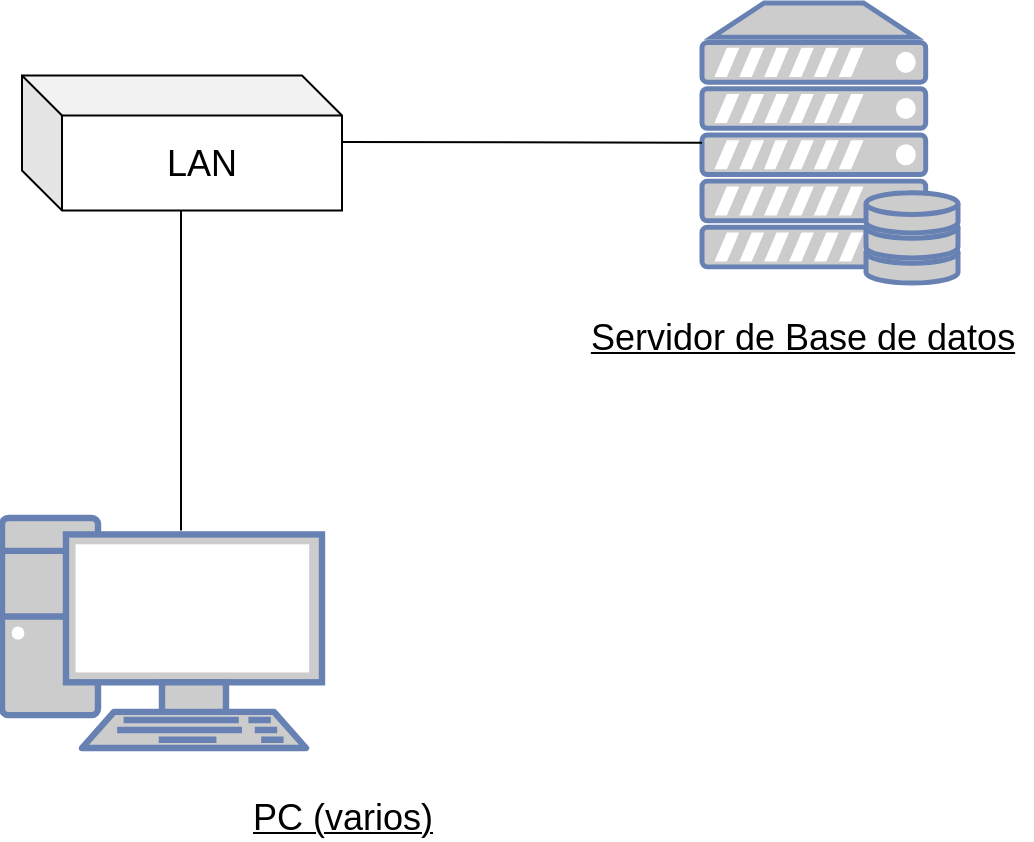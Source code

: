 <mxfile version="16.6.3" type="github" pages="2"><diagram name="vista fisica" id="9-NFuOozNtdUYP1K5yei"><mxGraphModel dx="1504" dy="676" grid="0" gridSize="10" guides="1" tooltips="1" connect="1" arrows="1" fold="1" page="0" pageScale="1" pageWidth="827" pageHeight="1169" math="0" shadow="0"><root><mxCell id="fa3wSkPfORDe9m8wTdZT-0"/><mxCell id="fa3wSkPfORDe9m8wTdZT-1" parent="fa3wSkPfORDe9m8wTdZT-0"/><mxCell id="fa3wSkPfORDe9m8wTdZT-2" value="" style="fontColor=#0066CC;verticalAlign=top;verticalLabelPosition=bottom;labelPosition=center;align=center;html=1;outlineConnect=0;fillColor=#CCCCCC;strokeColor=#6881B3;gradientColor=none;gradientDirection=north;strokeWidth=2;shape=mxgraph.networks.server_storage;" parent="fa3wSkPfORDe9m8wTdZT-1" vertex="1"><mxGeometry x="740" y="52.5" width="128" height="140" as="geometry"/></mxCell><mxCell id="fa3wSkPfORDe9m8wTdZT-3" value="&lt;span style=&quot;font-size: 18px&quot;&gt;&lt;u&gt;Servidor de Base de datos&lt;/u&gt;&lt;/span&gt;" style="text;html=1;align=center;verticalAlign=middle;resizable=0;points=[];autosize=1;" parent="fa3wSkPfORDe9m8wTdZT-1" vertex="1"><mxGeometry x="675" y="210" width="230" height="20" as="geometry"/></mxCell><mxCell id="fa3wSkPfORDe9m8wTdZT-4" value="&lt;font style=&quot;font-size: 18px&quot;&gt;LAN&lt;/font&gt;" style="shape=cube;whiteSpace=wrap;html=1;boundedLbl=1;backgroundOutline=1;darkOpacity=0.05;darkOpacity2=0.1;" parent="fa3wSkPfORDe9m8wTdZT-1" vertex="1"><mxGeometry x="400" y="88.75" width="160" height="67.5" as="geometry"/></mxCell><mxCell id="fa3wSkPfORDe9m8wTdZT-5" value="" style="fontColor=#0066CC;verticalAlign=top;verticalLabelPosition=bottom;labelPosition=center;align=center;html=1;outlineConnect=0;fillColor=#CCCCCC;strokeColor=#6881B3;gradientColor=none;gradientDirection=north;strokeWidth=2;shape=mxgraph.networks.pc;" parent="fa3wSkPfORDe9m8wTdZT-1" vertex="1"><mxGeometry x="390" y="310" width="160" height="115" as="geometry"/></mxCell><mxCell id="fa3wSkPfORDe9m8wTdZT-6" value="&lt;u&gt;&lt;font style=&quot;font-size: 18px&quot;&gt;PC (varios)&lt;/font&gt;&lt;/u&gt;" style="text;html=1;align=center;verticalAlign=middle;resizable=0;points=[];autosize=1;" parent="fa3wSkPfORDe9m8wTdZT-1" vertex="1"><mxGeometry x="505" y="450" width="110" height="20" as="geometry"/></mxCell><mxCell id="fa3wSkPfORDe9m8wTdZT-8" value="" style="endArrow=none;html=1;" parent="fa3wSkPfORDe9m8wTdZT-1" target="fa3wSkPfORDe9m8wTdZT-2" edge="1"><mxGeometry width="50" height="50" relative="1" as="geometry"><mxPoint x="560" y="122" as="sourcePoint"/><mxPoint x="440" y="170" as="targetPoint"/></mxGeometry></mxCell><mxCell id="fa3wSkPfORDe9m8wTdZT-9" value="" style="endArrow=none;html=1;" parent="fa3wSkPfORDe9m8wTdZT-1" edge="1"><mxGeometry width="50" height="50" relative="1" as="geometry"><mxPoint x="479.5" y="156.25" as="sourcePoint"/><mxPoint x="479.5" y="316.25" as="targetPoint"/></mxGeometry></mxCell></root></mxGraphModel></diagram><diagram name="vista logica" id="srLj2UoJQicth1ngkIAV"><mxGraphModel dx="1504" dy="676" grid="0" gridSize="10" guides="1" tooltips="1" connect="1" arrows="1" fold="1" page="1" pageScale="1" pageWidth="827" pageHeight="1169" math="0" shadow="0"><root><mxCell id="PnaxFP9u9YeIpnLwT5Nx-0"/><mxCell id="PnaxFP9u9YeIpnLwT5Nx-1" parent="PnaxFP9u9YeIpnLwT5Nx-0"/><mxCell id="PnaxFP9u9YeIpnLwT5Nx-2" value="" style="rounded=0;whiteSpace=wrap;html=1;" parent="PnaxFP9u9YeIpnLwT5Nx-1" vertex="1"><mxGeometry x="50" y="140" width="430" height="80" as="geometry"/></mxCell><mxCell id="PnaxFP9u9YeIpnLwT5Nx-3" value="&lt;font face=&quot;Verdana&quot;&gt;Presentación&lt;/font&gt;" style="rounded=0;whiteSpace=wrap;html=1;" parent="PnaxFP9u9YeIpnLwT5Nx-1" vertex="1"><mxGeometry x="50" y="110" width="120" height="30" as="geometry"/></mxCell><mxCell id="PnaxFP9u9YeIpnLwT5Nx-4" value="" style="rounded=0;whiteSpace=wrap;html=1;" parent="PnaxFP9u9YeIpnLwT5Nx-1" vertex="1"><mxGeometry x="50" y="270" width="430" height="90" as="geometry"/></mxCell><mxCell id="PnaxFP9u9YeIpnLwT5Nx-5" value="&lt;font face=&quot;Verdana&quot;&gt;Aplicación&lt;/font&gt;" style="rounded=0;whiteSpace=wrap;html=1;" parent="PnaxFP9u9YeIpnLwT5Nx-1" vertex="1"><mxGeometry x="50" y="240" width="120" height="30" as="geometry"/></mxCell><mxCell id="PnaxFP9u9YeIpnLwT5Nx-6" value="" style="rounded=0;whiteSpace=wrap;html=1;" parent="PnaxFP9u9YeIpnLwT5Nx-1" vertex="1"><mxGeometry x="50" y="570" width="430" height="90" as="geometry"/></mxCell><mxCell id="PnaxFP9u9YeIpnLwT5Nx-7" value="&lt;font face=&quot;Verdana&quot;&gt;Infraestructura de Persistencia de Datos&lt;/font&gt;" style="rounded=0;whiteSpace=wrap;html=1;" parent="PnaxFP9u9YeIpnLwT5Nx-1" vertex="1"><mxGeometry x="50" y="540" width="260" height="30" as="geometry"/></mxCell><mxCell id="PnaxFP9u9YeIpnLwT5Nx-8" value="" style="endArrow=classic;html=1;exitX=0.602;exitY=0;exitDx=0;exitDy=0;exitPerimeter=0;" parent="PnaxFP9u9YeIpnLwT5Nx-1" edge="1"><mxGeometry width="50" height="50" relative="1" as="geometry"><mxPoint x="312" y="360" as="sourcePoint"/><mxPoint x="310.86" y="420" as="targetPoint"/><Array as="points"/></mxGeometry></mxCell><mxCell id="PnaxFP9u9YeIpnLwT5Nx-9" value="" style="rounded=0;whiteSpace=wrap;html=1;" parent="PnaxFP9u9YeIpnLwT5Nx-1" vertex="1"><mxGeometry x="510" y="140" width="150" height="520" as="geometry"/></mxCell><mxCell id="PnaxFP9u9YeIpnLwT5Nx-11" value="Estado del Usuario" style="shape=folder;fontStyle=1;spacingTop=10;tabWidth=40;tabHeight=14;tabPosition=left;html=1;" parent="PnaxFP9u9YeIpnLwT5Nx-1" vertex="1"><mxGeometry x="205" y="280" width="120" height="70" as="geometry"/></mxCell><mxCell id="PnaxFP9u9YeIpnLwT5Nx-15" value="&lt;font face=&quot;Verdana&quot;&gt;Vistas&lt;/font&gt;" style="shape=folder;fontStyle=1;spacingTop=10;tabWidth=40;tabHeight=14;tabPosition=left;html=1;" parent="PnaxFP9u9YeIpnLwT5Nx-1" vertex="1"><mxGeometry x="70" y="147.5" width="115" height="65" as="geometry"/></mxCell><mxCell id="PnaxFP9u9YeIpnLwT5Nx-17" value="" style="endArrow=classic;html=1;exitX=0.5;exitY=1;exitDx=0;exitDy=0;exitPerimeter=0;" parent="PnaxFP9u9YeIpnLwT5Nx-1" edge="1"><mxGeometry width="50" height="50" relative="1" as="geometry"><mxPoint x="264.5" y="212.5" as="sourcePoint"/><mxPoint x="264.5" y="268.5" as="targetPoint"/><Array as="points"/></mxGeometry></mxCell><mxCell id="PnaxFP9u9YeIpnLwT5Nx-18" value="&lt;font face=&quot;Verdana&quot;&gt;Infraestructura transversal&lt;/font&gt;" style="rounded=0;whiteSpace=wrap;html=1;" parent="PnaxFP9u9YeIpnLwT5Nx-1" vertex="1"><mxGeometry x="510" y="110" width="150" height="30" as="geometry"/></mxCell><mxCell id="PnaxFP9u9YeIpnLwT5Nx-19" value="" style="endArrow=open;html=1;exitX=1;exitY=0.5;exitDx=0;exitDy=0;dashed=1;endFill=0;" parent="PnaxFP9u9YeIpnLwT5Nx-1" source="PnaxFP9u9YeIpnLwT5Nx-2" edge="1"><mxGeometry width="50" height="50" relative="1" as="geometry"><mxPoint x="490" y="154.98" as="sourcePoint"/><mxPoint x="510" y="180" as="targetPoint"/><Array as="points"/></mxGeometry></mxCell><mxCell id="PnaxFP9u9YeIpnLwT5Nx-20" value="&lt;font face=&quot;Verdana&quot;&gt;Controladores&lt;/font&gt;" style="shape=folder;fontStyle=1;spacingTop=10;tabWidth=40;tabHeight=14;tabPosition=left;html=1;" parent="PnaxFP9u9YeIpnLwT5Nx-1" vertex="1"><mxGeometry x="205" y="147.5" width="120" height="65" as="geometry"/></mxCell><mxCell id="PnaxFP9u9YeIpnLwT5Nx-24" value="&lt;font face=&quot;Verdana&quot;&gt;Repositorio&lt;/font&gt;" style="shape=folder;fontStyle=1;spacingTop=10;tabWidth=40;tabHeight=14;tabPosition=left;html=1;" parent="PnaxFP9u9YeIpnLwT5Nx-1" vertex="1"><mxGeometry x="70" y="580" width="120" height="70" as="geometry"/></mxCell><mxCell id="PnaxFP9u9YeIpnLwT5Nx-25" value="&lt;font face=&quot;Verdana&quot;&gt;Persistencia&lt;/font&gt;" style="shape=folder;fontStyle=1;spacingTop=10;tabWidth=40;tabHeight=14;tabPosition=left;html=1;" parent="PnaxFP9u9YeIpnLwT5Nx-1" vertex="1"><mxGeometry x="205" y="580" width="120" height="70" as="geometry"/></mxCell><mxCell id="PnaxFP9u9YeIpnLwT5Nx-26" value="Sesión" style="shape=folder;fontStyle=1;spacingTop=10;tabWidth=40;tabHeight=14;tabPosition=left;html=1;" parent="PnaxFP9u9YeIpnLwT5Nx-1" vertex="1"><mxGeometry x="70" y="280" width="120" height="70" as="geometry"/></mxCell><mxCell id="PnaxFP9u9YeIpnLwT5Nx-27" value="" style="endArrow=open;html=1;exitX=1;exitY=0.5;exitDx=0;exitDy=0;dashed=1;endFill=0;" parent="PnaxFP9u9YeIpnLwT5Nx-1" edge="1"><mxGeometry width="50" height="50" relative="1" as="geometry"><mxPoint x="481" y="316.5" as="sourcePoint"/><mxPoint x="510" y="316.5" as="targetPoint"/><Array as="points"/></mxGeometry></mxCell><mxCell id="PnaxFP9u9YeIpnLwT5Nx-29" value="" style="endArrow=open;html=1;exitX=1;exitY=0.5;exitDx=0;exitDy=0;dashed=1;endFill=0;" parent="PnaxFP9u9YeIpnLwT5Nx-1" edge="1"><mxGeometry width="50" height="50" relative="1" as="geometry"><mxPoint x="481" y="464" as="sourcePoint"/><mxPoint x="510" y="464" as="targetPoint"/><Array as="points"/></mxGeometry></mxCell><mxCell id="T1233Q64m5WWv64LnRYd-0" value="&lt;font style=&quot;font-size: 12px&quot; face=&quot;Verdana&quot;&gt;Seguridad&lt;/font&gt;" style="shape=folder;fontStyle=1;spacingTop=10;tabWidth=40;tabHeight=20;tabPosition=left;html=1;" parent="PnaxFP9u9YeIpnLwT5Nx-1" vertex="1"><mxGeometry x="520" y="190" width="130" height="80" as="geometry"/></mxCell><mxCell id="T1233Q64m5WWv64LnRYd-1" value="" style="rounded=0;whiteSpace=wrap;html=1;" parent="PnaxFP9u9YeIpnLwT5Nx-1" vertex="1"><mxGeometry x="50" y="420" width="430" height="90" as="geometry"/></mxCell><mxCell id="T1233Q64m5WWv64LnRYd-2" value="&lt;font face=&quot;Verdana&quot;&gt;Dominio&lt;/font&gt;" style="rounded=0;whiteSpace=wrap;html=1;" parent="PnaxFP9u9YeIpnLwT5Nx-1" vertex="1"><mxGeometry x="50" y="390" width="120" height="30" as="geometry"/></mxCell><mxCell id="T1233Q64m5WWv64LnRYd-3" value="" style="endArrow=open;html=1;exitX=1;exitY=0.5;exitDx=0;exitDy=0;dashed=1;endFill=0;" parent="PnaxFP9u9YeIpnLwT5Nx-1" edge="1"><mxGeometry width="50" height="50" relative="1" as="geometry"><mxPoint x="481" y="610" as="sourcePoint"/><mxPoint x="510" y="610" as="targetPoint"/><Array as="points"/></mxGeometry></mxCell><mxCell id="T1233Q64m5WWv64LnRYd-4" value="&lt;span style=&quot;font-family: &amp;#34;verdana&amp;#34;&quot;&gt;Contratos de&lt;/span&gt;&lt;br style=&quot;font-family: &amp;#34;verdana&amp;#34;&quot;&gt;&lt;span style=&quot;font-family: &amp;#34;verdana&amp;#34;&quot;&gt;repositorios&lt;/span&gt;" style="shape=folder;fontStyle=1;spacingTop=10;tabWidth=40;tabHeight=14;tabPosition=left;html=1;" parent="PnaxFP9u9YeIpnLwT5Nx-1" vertex="1"><mxGeometry x="70" y="430" width="120" height="70" as="geometry"/></mxCell><mxCell id="T1233Q64m5WWv64LnRYd-5" value="&lt;span style=&quot;font-family: &amp;#34;verdana&amp;#34;&quot;&gt;Entidades del&lt;/span&gt;&lt;br style=&quot;font-family: &amp;#34;verdana&amp;#34;&quot;&gt;&lt;span style=&quot;font-family: &amp;#34;verdana&amp;#34;&quot;&gt;dominio&lt;/span&gt;" style="shape=folder;fontStyle=1;spacingTop=10;tabWidth=40;tabHeight=14;tabPosition=left;html=1;" parent="PnaxFP9u9YeIpnLwT5Nx-1" vertex="1"><mxGeometry x="205" y="430" width="120" height="70" as="geometry"/></mxCell><mxCell id="T1233Q64m5WWv64LnRYd-6" value="" style="endArrow=classic;html=1;exitX=0.602;exitY=0;exitDx=0;exitDy=0;exitPerimeter=0;" parent="PnaxFP9u9YeIpnLwT5Nx-1" edge="1"><mxGeometry width="50" height="50" relative="1" as="geometry"><mxPoint x="325.0" y="570" as="sourcePoint"/><mxPoint x="326.14" y="510" as="targetPoint"/><Array as="points"/></mxGeometry></mxCell><mxCell id="T1233Q64m5WWv64LnRYd-7" value="&lt;font style=&quot;font-size: 12px ; line-height: 0.1 ; background-color: rgb(255 , 255 , 255)&quot;&gt;DB&lt;/font&gt;" style="strokeWidth=2;html=1;shape=mxgraph.flowchart.database;whiteSpace=wrap;fontFamily=Verdana;fontSize=12;strokeColor=#B3B3B3;" parent="PnaxFP9u9YeIpnLwT5Nx-1" vertex="1"><mxGeometry x="235" y="690" width="60" height="60" as="geometry"/></mxCell><mxCell id="T1233Q64m5WWv64LnRYd-8" value="" style="endArrow=classic;html=1;exitX=-0.002;exitY=0.078;exitDx=0;exitDy=0;exitPerimeter=0;entryX=-0.002;entryY=0.078;entryDx=0;entryDy=0;entryPerimeter=0;dashed=1;" parent="PnaxFP9u9YeIpnLwT5Nx-1" target="PnaxFP9u9YeIpnLwT5Nx-6" edge="1"><mxGeometry width="50" height="50" relative="1" as="geometry"><mxPoint x="61.14" y="360" as="sourcePoint"/><mxPoint x="60.0" y="420" as="targetPoint"/><Array as="points"><mxPoint x="10" y="460"/></Array></mxGeometry></mxCell><mxCell id="T1233Q64m5WWv64LnRYd-9" value="" style="endArrow=classic;html=1;" parent="PnaxFP9u9YeIpnLwT5Nx-1" edge="1"><mxGeometry width="50" height="50" relative="1" as="geometry"><mxPoint x="251" y="690" as="sourcePoint"/><mxPoint x="251.14" y="660" as="targetPoint"/><Array as="points"/></mxGeometry></mxCell><mxCell id="T1233Q64m5WWv64LnRYd-10" value="" style="endArrow=classic;html=1;exitX=0.602;exitY=0;exitDx=0;exitDy=0;exitPerimeter=0;entryX=0.5;entryY=0;entryDx=0;entryDy=0;entryPerimeter=0;dashed=1;" parent="PnaxFP9u9YeIpnLwT5Nx-1" target="T1233Q64m5WWv64LnRYd-7" edge="1"><mxGeometry width="50" height="50" relative="1" as="geometry"><mxPoint x="265.57" y="650" as="sourcePoint"/><mxPoint x="264" y="680" as="targetPoint"/><Array as="points"/></mxGeometry></mxCell></root></mxGraphModel></diagram></mxfile>